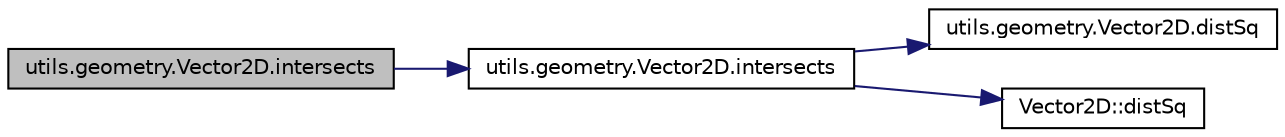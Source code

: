 digraph "utils.geometry.Vector2D.intersects"
{
 // INTERACTIVE_SVG=YES
  edge [fontname="Helvetica",fontsize="10",labelfontname="Helvetica",labelfontsize="10"];
  node [fontname="Helvetica",fontsize="10",shape=record];
  rankdir="LR";
  Node1 [label="utils.geometry.Vector2D.intersects",height=0.2,width=0.4,color="black", fillcolor="grey75", style="filled", fontcolor="black"];
  Node1 -> Node2 [color="midnightblue",fontsize="10",style="solid",fontname="Helvetica"];
  Node2 [label="utils.geometry.Vector2D.intersects",height=0.2,width=0.4,color="black", fillcolor="white", style="filled",URL="$d9/dba/classutils_1_1geometry_1_1_vector2_d.html#a20240609286814771f2f8dbbb289c679"];
  Node2 -> Node3 [color="midnightblue",fontsize="10",style="solid",fontname="Helvetica"];
  Node3 [label="utils.geometry.Vector2D.distSq",height=0.2,width=0.4,color="black", fillcolor="white", style="filled",URL="$d9/dba/classutils_1_1geometry_1_1_vector2_d.html#af10fc8cb7d4c4deaced6293fafb8fa53"];
  Node2 -> Node4 [color="midnightblue",fontsize="10",style="solid",fontname="Helvetica"];
  Node4 [label="Vector2D::distSq",height=0.2,width=0.4,color="black", fillcolor="white", style="filled",URL="$d9/d40/class_vector2_d.html#a19b6de27f24331cecb8f5a3ce9911459"];
}
